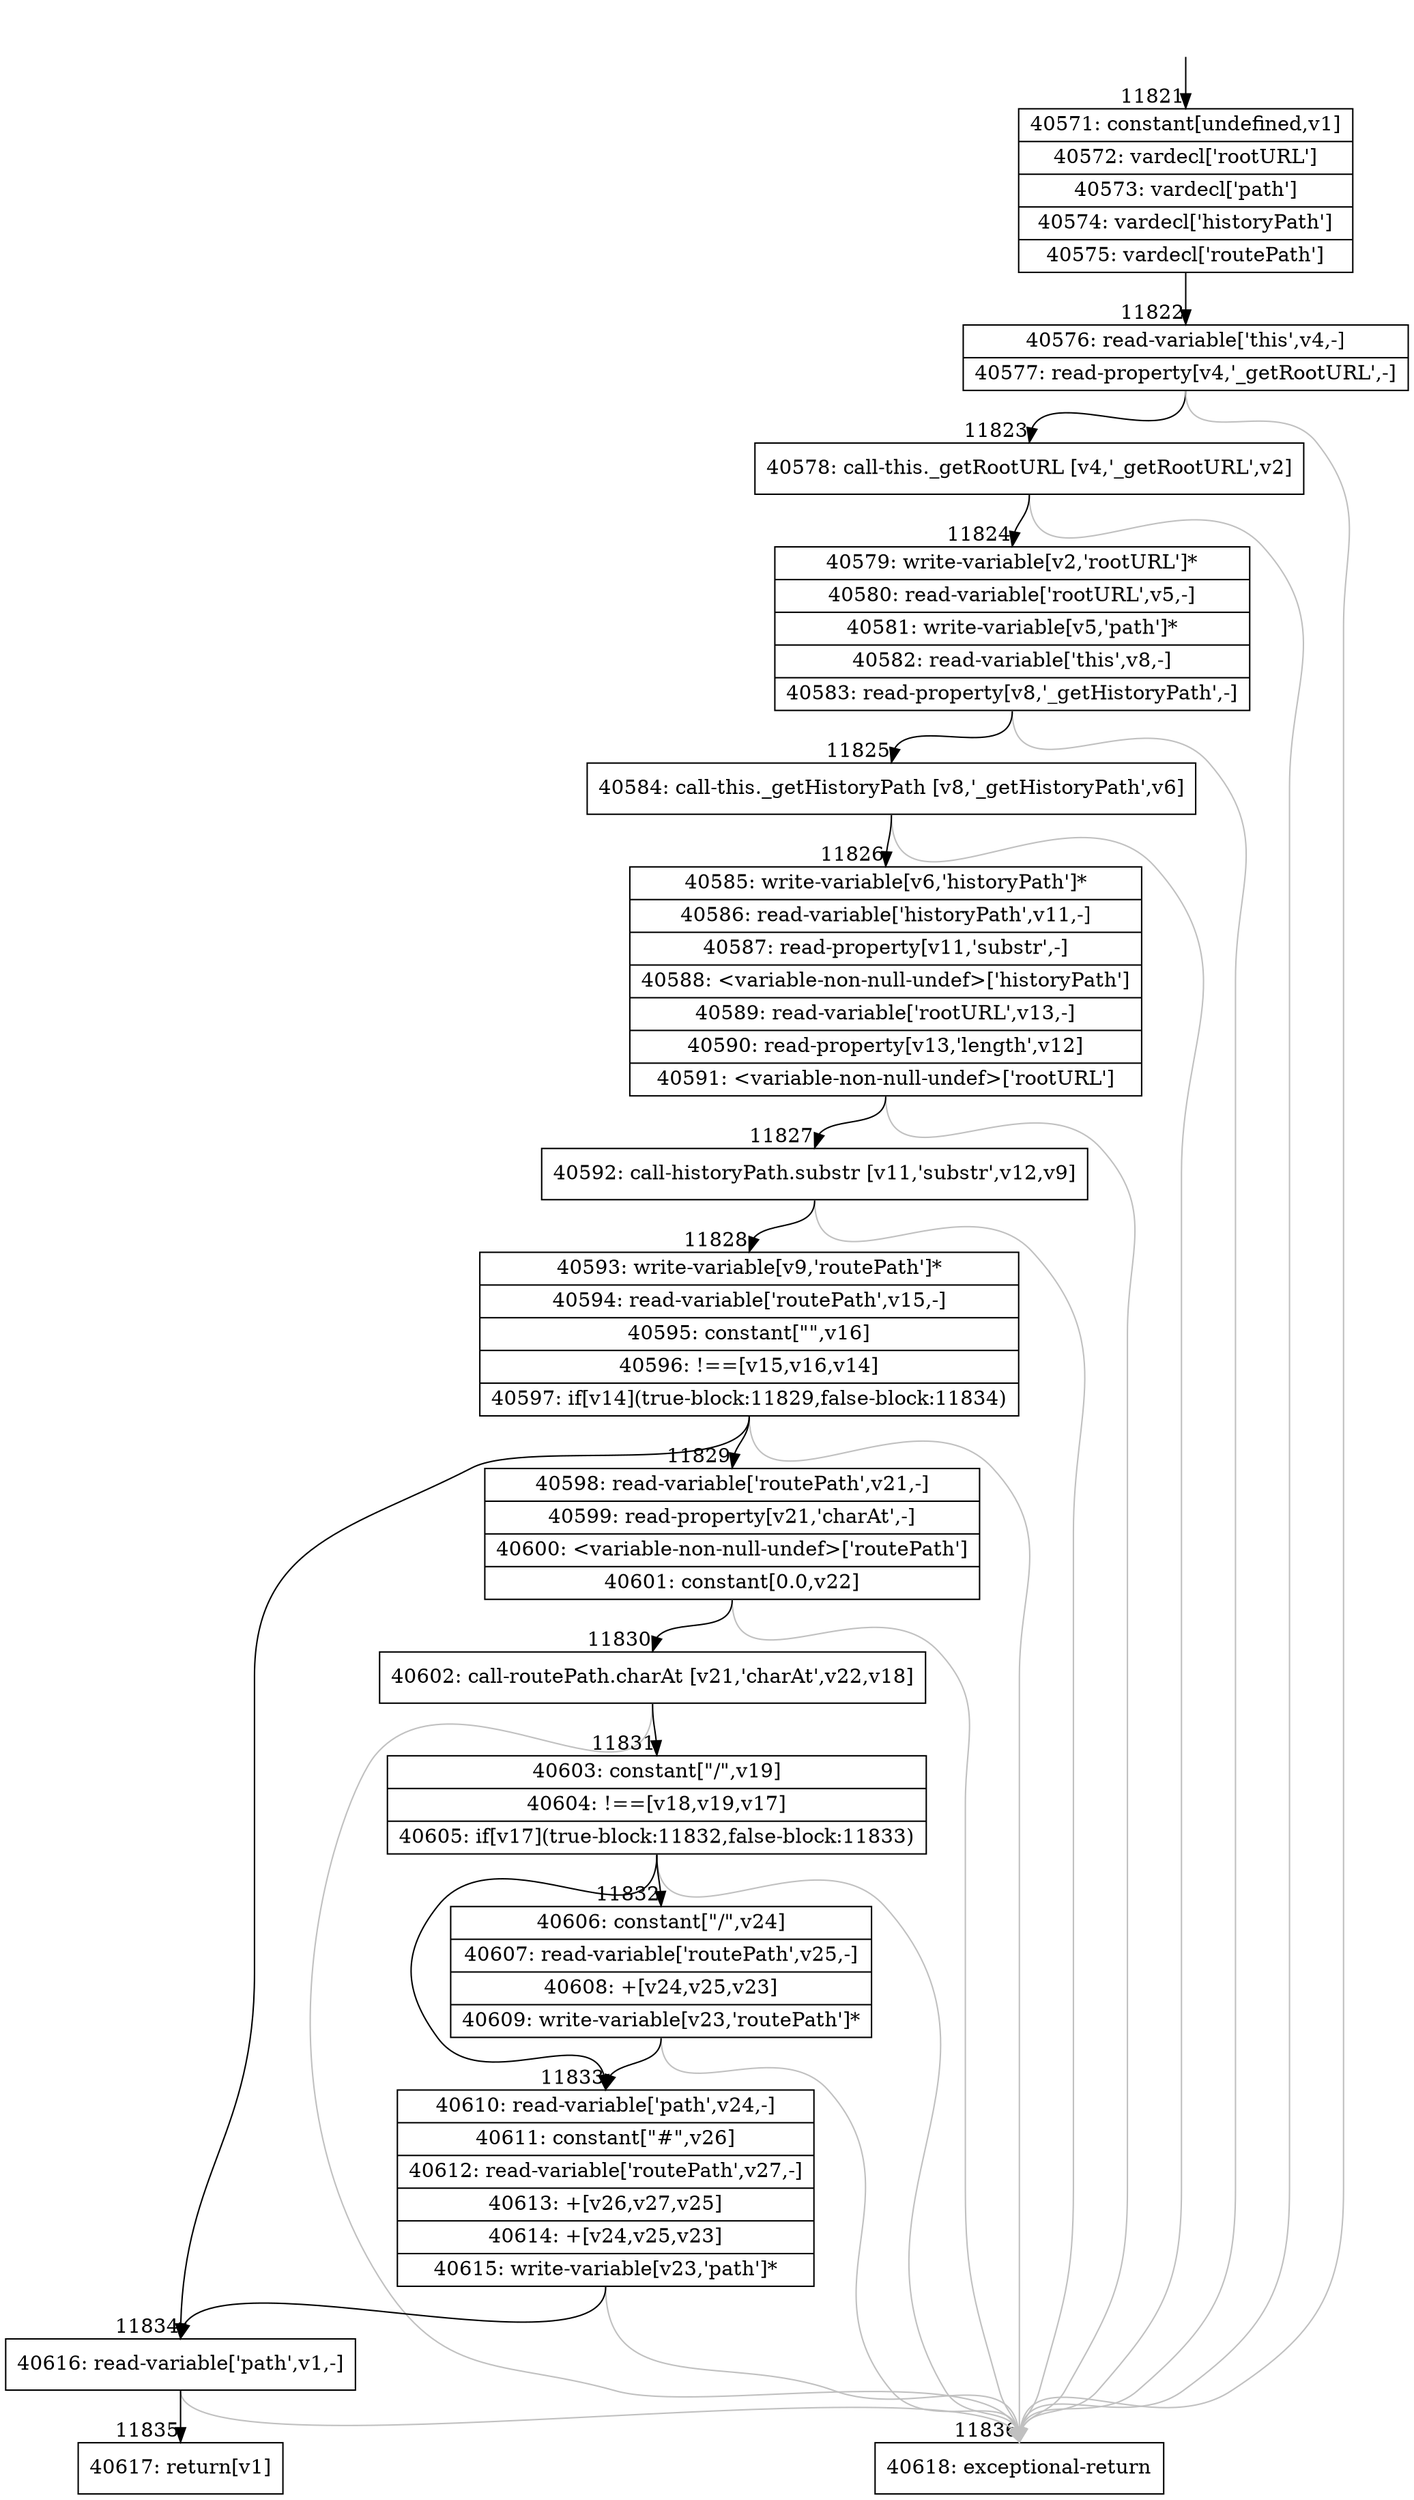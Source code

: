 digraph {
rankdir="TD"
BB_entry974[shape=none,label=""];
BB_entry974 -> BB11821 [tailport=s, headport=n, headlabel="    11821"]
BB11821 [shape=record label="{40571: constant[undefined,v1]|40572: vardecl['rootURL']|40573: vardecl['path']|40574: vardecl['historyPath']|40575: vardecl['routePath']}" ] 
BB11821 -> BB11822 [tailport=s, headport=n, headlabel="      11822"]
BB11822 [shape=record label="{40576: read-variable['this',v4,-]|40577: read-property[v4,'_getRootURL',-]}" ] 
BB11822 -> BB11823 [tailport=s, headport=n, headlabel="      11823"]
BB11822 -> BB11836 [tailport=s, headport=n, color=gray, headlabel="      11836"]
BB11823 [shape=record label="{40578: call-this._getRootURL [v4,'_getRootURL',v2]}" ] 
BB11823 -> BB11824 [tailport=s, headport=n, headlabel="      11824"]
BB11823 -> BB11836 [tailport=s, headport=n, color=gray]
BB11824 [shape=record label="{40579: write-variable[v2,'rootURL']*|40580: read-variable['rootURL',v5,-]|40581: write-variable[v5,'path']*|40582: read-variable['this',v8,-]|40583: read-property[v8,'_getHistoryPath',-]}" ] 
BB11824 -> BB11825 [tailport=s, headport=n, headlabel="      11825"]
BB11824 -> BB11836 [tailport=s, headport=n, color=gray]
BB11825 [shape=record label="{40584: call-this._getHistoryPath [v8,'_getHistoryPath',v6]}" ] 
BB11825 -> BB11826 [tailport=s, headport=n, headlabel="      11826"]
BB11825 -> BB11836 [tailport=s, headport=n, color=gray]
BB11826 [shape=record label="{40585: write-variable[v6,'historyPath']*|40586: read-variable['historyPath',v11,-]|40587: read-property[v11,'substr',-]|40588: \<variable-non-null-undef\>['historyPath']|40589: read-variable['rootURL',v13,-]|40590: read-property[v13,'length',v12]|40591: \<variable-non-null-undef\>['rootURL']}" ] 
BB11826 -> BB11827 [tailport=s, headport=n, headlabel="      11827"]
BB11826 -> BB11836 [tailport=s, headport=n, color=gray]
BB11827 [shape=record label="{40592: call-historyPath.substr [v11,'substr',v12,v9]}" ] 
BB11827 -> BB11828 [tailport=s, headport=n, headlabel="      11828"]
BB11827 -> BB11836 [tailport=s, headport=n, color=gray]
BB11828 [shape=record label="{40593: write-variable[v9,'routePath']*|40594: read-variable['routePath',v15,-]|40595: constant[\"\",v16]|40596: !==[v15,v16,v14]|40597: if[v14](true-block:11829,false-block:11834)}" ] 
BB11828 -> BB11829 [tailport=s, headport=n, headlabel="      11829"]
BB11828 -> BB11834 [tailport=s, headport=n, headlabel="      11834"]
BB11828 -> BB11836 [tailport=s, headport=n, color=gray]
BB11829 [shape=record label="{40598: read-variable['routePath',v21,-]|40599: read-property[v21,'charAt',-]|40600: \<variable-non-null-undef\>['routePath']|40601: constant[0.0,v22]}" ] 
BB11829 -> BB11830 [tailport=s, headport=n, headlabel="      11830"]
BB11829 -> BB11836 [tailport=s, headport=n, color=gray]
BB11830 [shape=record label="{40602: call-routePath.charAt [v21,'charAt',v22,v18]}" ] 
BB11830 -> BB11831 [tailport=s, headport=n, headlabel="      11831"]
BB11830 -> BB11836 [tailport=s, headport=n, color=gray]
BB11831 [shape=record label="{40603: constant[\"/\",v19]|40604: !==[v18,v19,v17]|40605: if[v17](true-block:11832,false-block:11833)}" ] 
BB11831 -> BB11832 [tailport=s, headport=n, headlabel="      11832"]
BB11831 -> BB11833 [tailport=s, headport=n, headlabel="      11833"]
BB11831 -> BB11836 [tailport=s, headport=n, color=gray]
BB11832 [shape=record label="{40606: constant[\"/\",v24]|40607: read-variable['routePath',v25,-]|40608: +[v24,v25,v23]|40609: write-variable[v23,'routePath']*}" ] 
BB11832 -> BB11833 [tailport=s, headport=n]
BB11832 -> BB11836 [tailport=s, headport=n, color=gray]
BB11833 [shape=record label="{40610: read-variable['path',v24,-]|40611: constant[\"#\",v26]|40612: read-variable['routePath',v27,-]|40613: +[v26,v27,v25]|40614: +[v24,v25,v23]|40615: write-variable[v23,'path']*}" ] 
BB11833 -> BB11834 [tailport=s, headport=n]
BB11833 -> BB11836 [tailport=s, headport=n, color=gray]
BB11834 [shape=record label="{40616: read-variable['path',v1,-]}" ] 
BB11834 -> BB11835 [tailport=s, headport=n, headlabel="      11835"]
BB11834 -> BB11836 [tailport=s, headport=n, color=gray]
BB11835 [shape=record label="{40617: return[v1]}" ] 
BB11836 [shape=record label="{40618: exceptional-return}" ] 
//#$~ 21852
}
